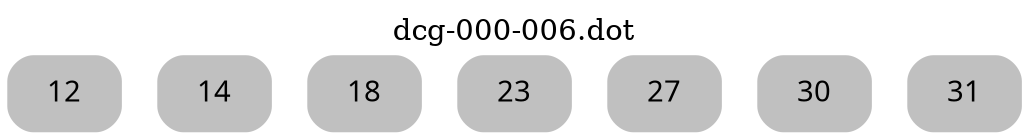 digraph dcg_0 {
  labelloc="t";
  label="dcg-000-006.dot";
  node [fontname="sans-serif"];
  node [shape=box style="rounded,filled"];
  n12 [label="12" color=grey];
  n14 [label="14" color=grey];
  n18 [label="18" color=grey];
  n23 [label="23" color=grey];
  n27 [label="27" color=grey];
  n30 [label="30" color=grey];
  n31 [label="31" color=grey];
}
